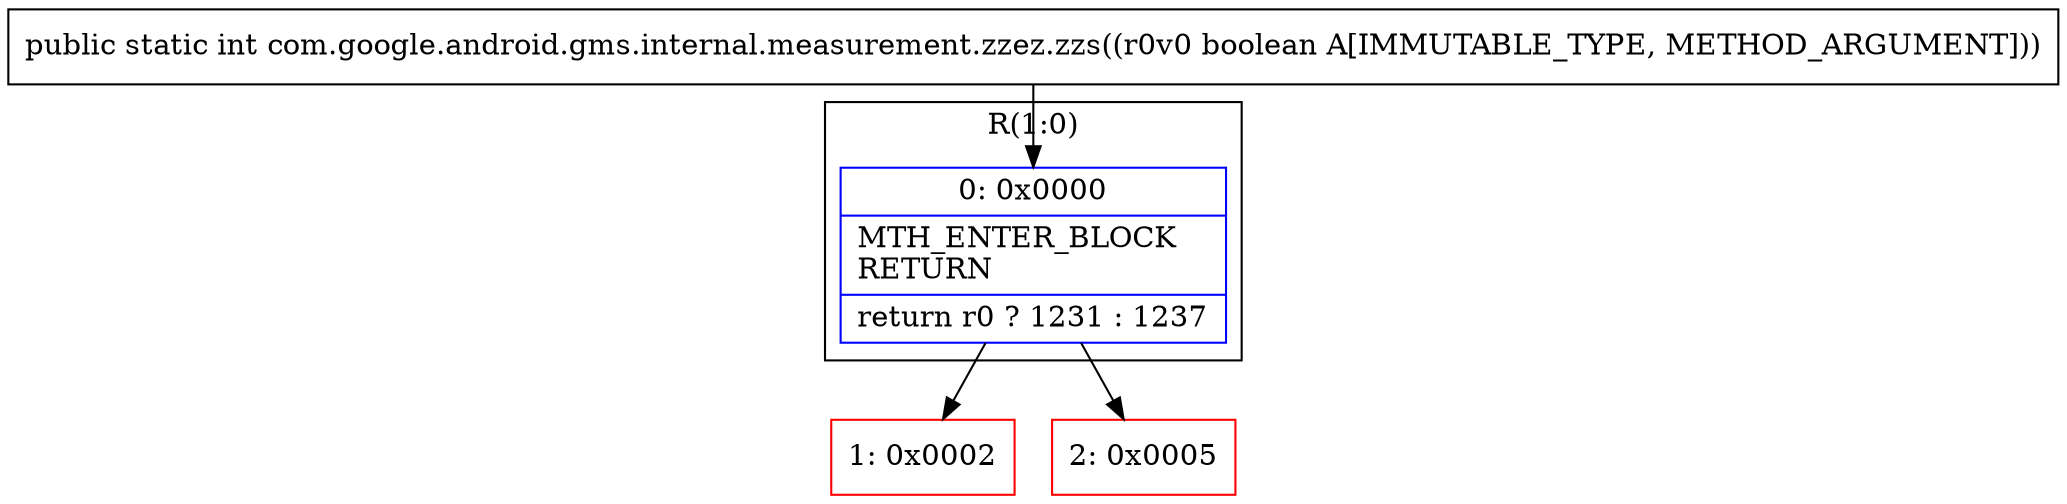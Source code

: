 digraph "CFG forcom.google.android.gms.internal.measurement.zzez.zzs(Z)I" {
subgraph cluster_Region_569776638 {
label = "R(1:0)";
node [shape=record,color=blue];
Node_0 [shape=record,label="{0\:\ 0x0000|MTH_ENTER_BLOCK\lRETURN\l|return r0 ? 1231 : 1237\l}"];
}
Node_1 [shape=record,color=red,label="{1\:\ 0x0002}"];
Node_2 [shape=record,color=red,label="{2\:\ 0x0005}"];
MethodNode[shape=record,label="{public static int com.google.android.gms.internal.measurement.zzez.zzs((r0v0 boolean A[IMMUTABLE_TYPE, METHOD_ARGUMENT])) }"];
MethodNode -> Node_0;
Node_0 -> Node_1;
Node_0 -> Node_2;
}

